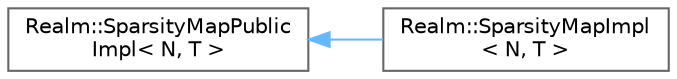 digraph "Graphical Class Hierarchy"
{
 // LATEX_PDF_SIZE
  bgcolor="transparent";
  edge [fontname=Helvetica,fontsize=10,labelfontname=Helvetica,labelfontsize=10];
  node [fontname=Helvetica,fontsize=10,shape=box,height=0.2,width=0.4];
  rankdir="LR";
  Node0 [id="Node000000",label="Realm::SparsityMapPublic\lImpl\< N, T \>",height=0.2,width=0.4,color="grey40", fillcolor="white", style="filled",URL="$classRealm_1_1SparsityMapPublicImpl.html",tooltip=" "];
  Node0 -> Node1 [id="edge326_Node000000_Node000001",dir="back",color="steelblue1",style="solid",tooltip=" "];
  Node1 [id="Node000001",label="Realm::SparsityMapImpl\l\< N, T \>",height=0.2,width=0.4,color="grey40", fillcolor="white", style="filled",URL="$classRealm_1_1SparsityMapImpl.html",tooltip=" "];
}
